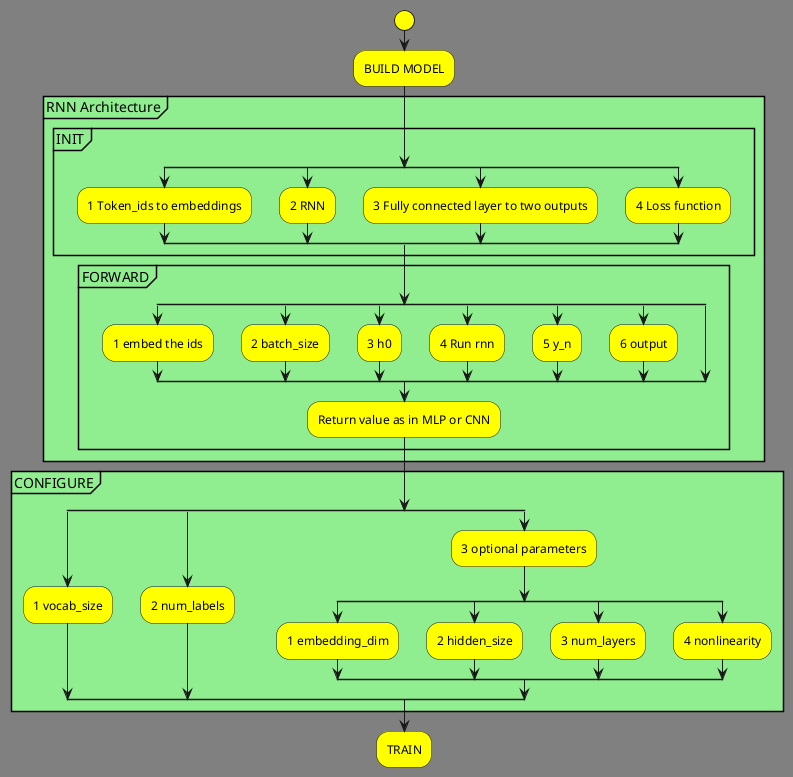 @startuml rnn1

<style>
activityDiagram {
  BackgroundColor #FFFF00
  BorderColor #33668E
  FontColor #000000
  FontName arial
}

document {
   BackgroundColor gray
}
</style>
start
:BUILD MODEL;
partition #lightgreen RNN Architecture {
    partition #lightgreen INIT {
    split
        :1 Token_ids to embeddings;
    split again
        :2 RNN;
    split again
        :3 Fully connected layer to two outputs;
    split again
        :4 Loss function;
    end split
    }
    partition #lightgreen FORWARD {
        split
        :1 embed the ids;
        split again
        :2 batch_size;
        split again
        :3 h0;
        split again
        :4 Run rnn;
        split again
        :5 y_n;
        split again
        :6 output;
        split again
        end split
        :Return value as in MLP or CNN;
    } 
}
partition #lightgreen CONFIGURE {
    split
        :1 vocab_size;
    split again
        :2 num_labels;
    split again
        :3 optional parameters;
        split
        :1 embedding_dim;
        split again
        :2 hidden_size;
        split again
        :3 num_layers;
        split again
        :4 nonlinearity;
        end split
    end split
}

:TRAIN;
@enduml
